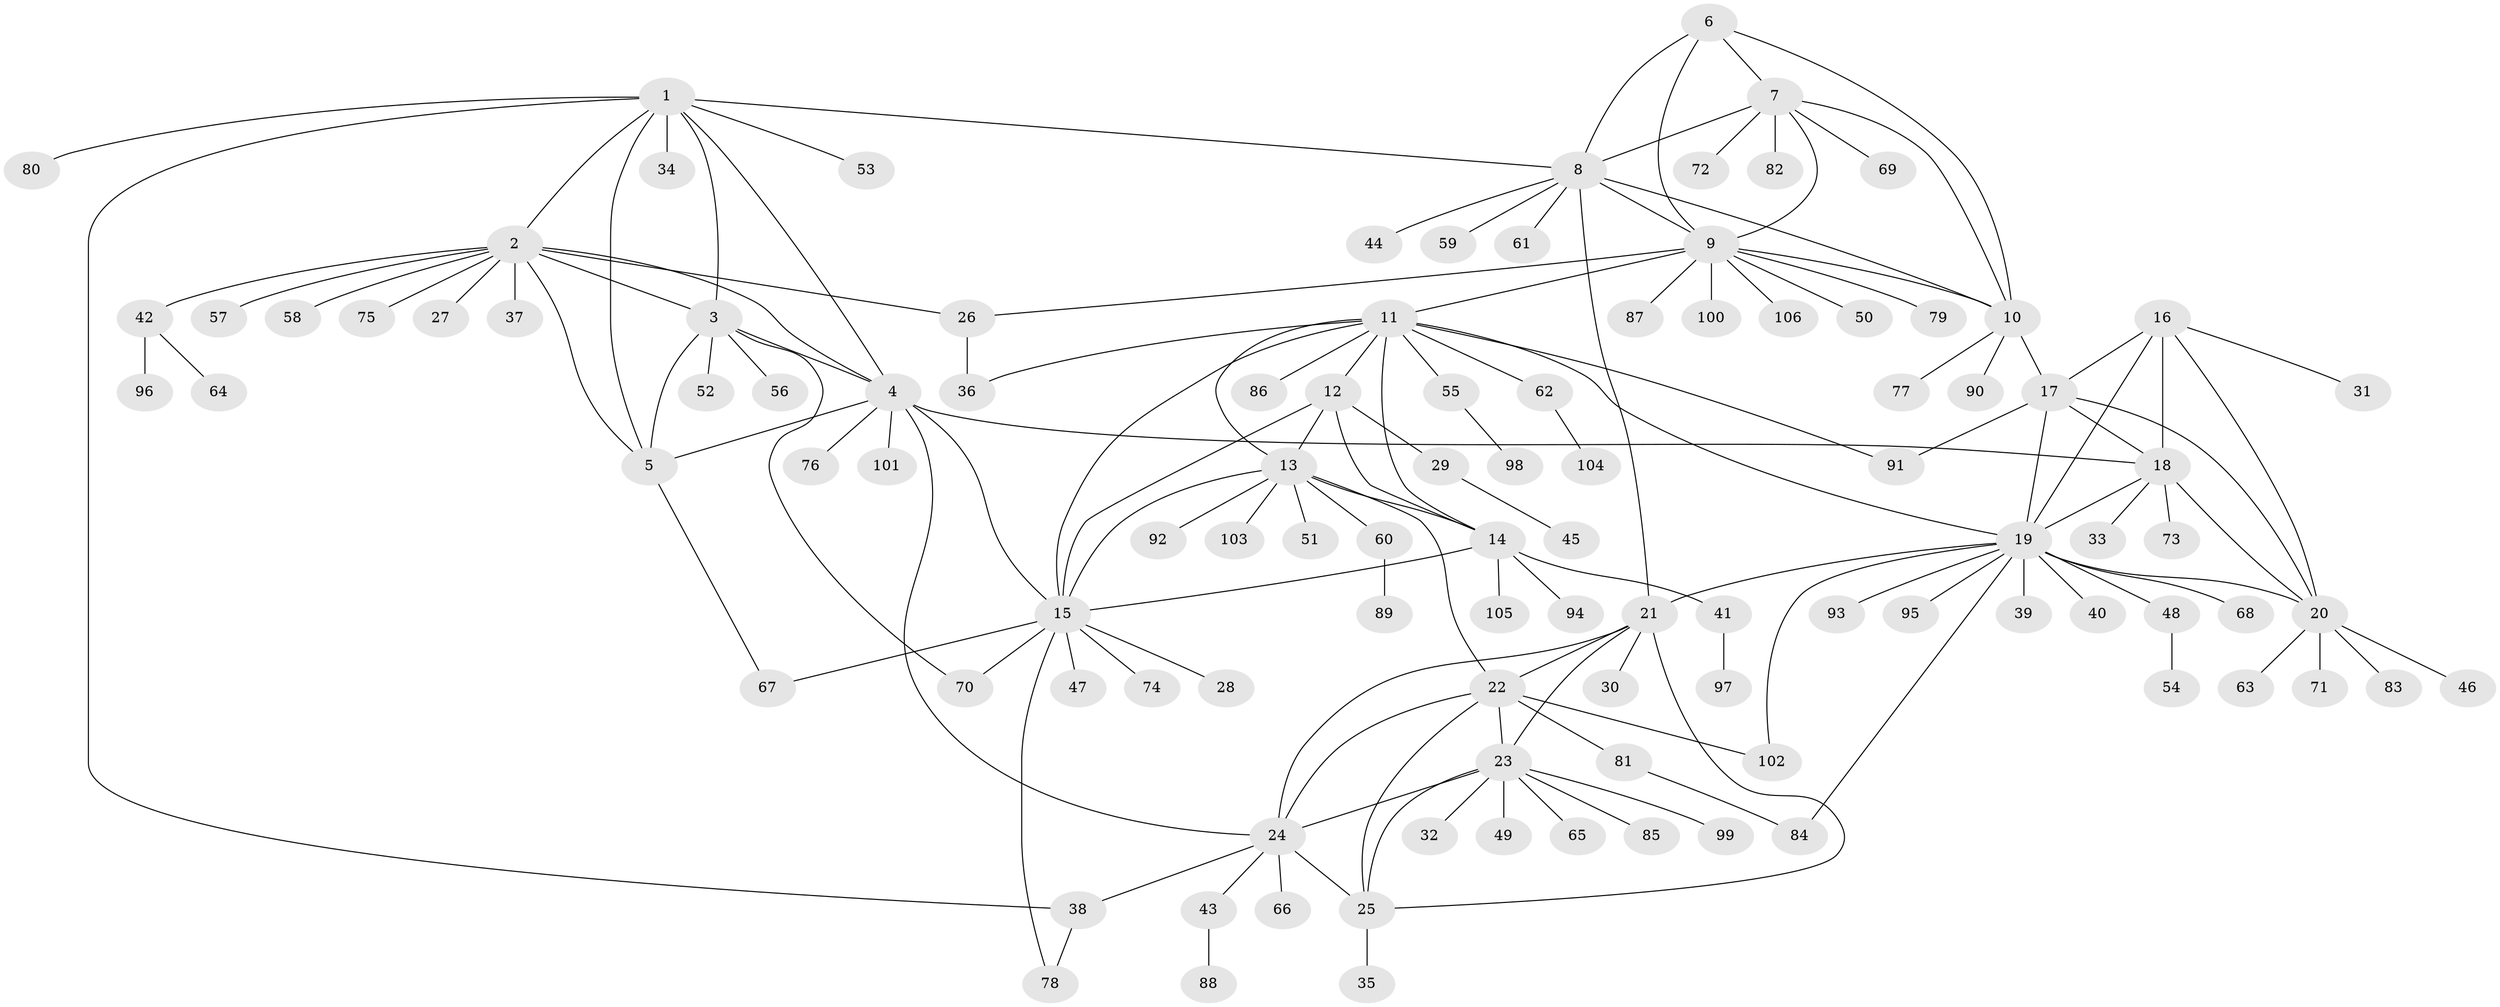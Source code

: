 // coarse degree distribution, {8: 0.015873015873015872, 10: 0.031746031746031744, 3: 0.06349206349206349, 2: 0.031746031746031744, 14: 0.015873015873015872, 9: 0.015873015873015872, 18: 0.015873015873015872, 7: 0.047619047619047616, 6: 0.047619047619047616, 4: 0.015873015873015872, 1: 0.6984126984126984}
// Generated by graph-tools (version 1.1) at 2025/19/03/04/25 18:19:30]
// undirected, 106 vertices, 150 edges
graph export_dot {
graph [start="1"]
  node [color=gray90,style=filled];
  1;
  2;
  3;
  4;
  5;
  6;
  7;
  8;
  9;
  10;
  11;
  12;
  13;
  14;
  15;
  16;
  17;
  18;
  19;
  20;
  21;
  22;
  23;
  24;
  25;
  26;
  27;
  28;
  29;
  30;
  31;
  32;
  33;
  34;
  35;
  36;
  37;
  38;
  39;
  40;
  41;
  42;
  43;
  44;
  45;
  46;
  47;
  48;
  49;
  50;
  51;
  52;
  53;
  54;
  55;
  56;
  57;
  58;
  59;
  60;
  61;
  62;
  63;
  64;
  65;
  66;
  67;
  68;
  69;
  70;
  71;
  72;
  73;
  74;
  75;
  76;
  77;
  78;
  79;
  80;
  81;
  82;
  83;
  84;
  85;
  86;
  87;
  88;
  89;
  90;
  91;
  92;
  93;
  94;
  95;
  96;
  97;
  98;
  99;
  100;
  101;
  102;
  103;
  104;
  105;
  106;
  1 -- 2;
  1 -- 3;
  1 -- 4;
  1 -- 5;
  1 -- 8;
  1 -- 34;
  1 -- 38;
  1 -- 53;
  1 -- 80;
  2 -- 3;
  2 -- 4;
  2 -- 5;
  2 -- 26;
  2 -- 27;
  2 -- 37;
  2 -- 42;
  2 -- 57;
  2 -- 58;
  2 -- 75;
  3 -- 4;
  3 -- 5;
  3 -- 52;
  3 -- 56;
  3 -- 70;
  4 -- 5;
  4 -- 15;
  4 -- 18;
  4 -- 24;
  4 -- 76;
  4 -- 101;
  5 -- 67;
  6 -- 7;
  6 -- 8;
  6 -- 9;
  6 -- 10;
  7 -- 8;
  7 -- 9;
  7 -- 10;
  7 -- 69;
  7 -- 72;
  7 -- 82;
  8 -- 9;
  8 -- 10;
  8 -- 21;
  8 -- 44;
  8 -- 59;
  8 -- 61;
  9 -- 10;
  9 -- 11;
  9 -- 26;
  9 -- 50;
  9 -- 79;
  9 -- 87;
  9 -- 100;
  9 -- 106;
  10 -- 17;
  10 -- 77;
  10 -- 90;
  11 -- 12;
  11 -- 13;
  11 -- 14;
  11 -- 15;
  11 -- 19;
  11 -- 36;
  11 -- 55;
  11 -- 62;
  11 -- 86;
  11 -- 91;
  12 -- 13;
  12 -- 14;
  12 -- 15;
  12 -- 29;
  13 -- 14;
  13 -- 15;
  13 -- 22;
  13 -- 51;
  13 -- 60;
  13 -- 92;
  13 -- 103;
  14 -- 15;
  14 -- 41;
  14 -- 94;
  14 -- 105;
  15 -- 28;
  15 -- 47;
  15 -- 67;
  15 -- 70;
  15 -- 74;
  15 -- 78;
  16 -- 17;
  16 -- 18;
  16 -- 19;
  16 -- 20;
  16 -- 31;
  17 -- 18;
  17 -- 19;
  17 -- 20;
  17 -- 91;
  18 -- 19;
  18 -- 20;
  18 -- 33;
  18 -- 73;
  19 -- 20;
  19 -- 21;
  19 -- 39;
  19 -- 40;
  19 -- 48;
  19 -- 68;
  19 -- 84;
  19 -- 93;
  19 -- 95;
  19 -- 102;
  20 -- 46;
  20 -- 63;
  20 -- 71;
  20 -- 83;
  21 -- 22;
  21 -- 23;
  21 -- 24;
  21 -- 25;
  21 -- 30;
  22 -- 23;
  22 -- 24;
  22 -- 25;
  22 -- 81;
  22 -- 102;
  23 -- 24;
  23 -- 25;
  23 -- 32;
  23 -- 49;
  23 -- 65;
  23 -- 85;
  23 -- 99;
  24 -- 25;
  24 -- 38;
  24 -- 43;
  24 -- 66;
  25 -- 35;
  26 -- 36;
  29 -- 45;
  38 -- 78;
  41 -- 97;
  42 -- 64;
  42 -- 96;
  43 -- 88;
  48 -- 54;
  55 -- 98;
  60 -- 89;
  62 -- 104;
  81 -- 84;
}
